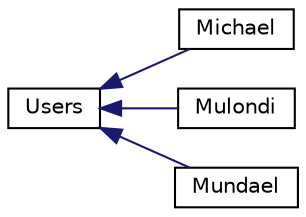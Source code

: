 digraph "Graphical Class Hierarchy"
{
 // LATEX_PDF_SIZE
  edge [fontname="Helvetica",fontsize="10",labelfontname="Helvetica",labelfontsize="10"];
  node [fontname="Helvetica",fontsize="10",shape=record];
  rankdir="LR";
  Node0 [label="Users",height=0.2,width=0.4,color="black", fillcolor="white", style="filled",URL="$classUsers.html",tooltip="Abstract base class representing a user in the chat system."];
  Node0 -> Node1 [dir="back",color="midnightblue",fontsize="10",style="solid",fontname="Helvetica"];
  Node1 [label="Michael",height=0.2,width=0.4,color="black", fillcolor="white", style="filled",URL="$classMichael.html",tooltip="Concrete user class representing Michael user type."];
  Node0 -> Node2 [dir="back",color="midnightblue",fontsize="10",style="solid",fontname="Helvetica"];
  Node2 [label="Mulondi",height=0.2,width=0.4,color="black", fillcolor="white", style="filled",URL="$classMulondi.html",tooltip="Concrete user class representing Mulondi user type."];
  Node0 -> Node3 [dir="back",color="midnightblue",fontsize="10",style="solid",fontname="Helvetica"];
  Node3 [label="Mundael",height=0.2,width=0.4,color="black", fillcolor="white", style="filled",URL="$classMundael.html",tooltip="Concrete user class representing Mundael user type."];
}
